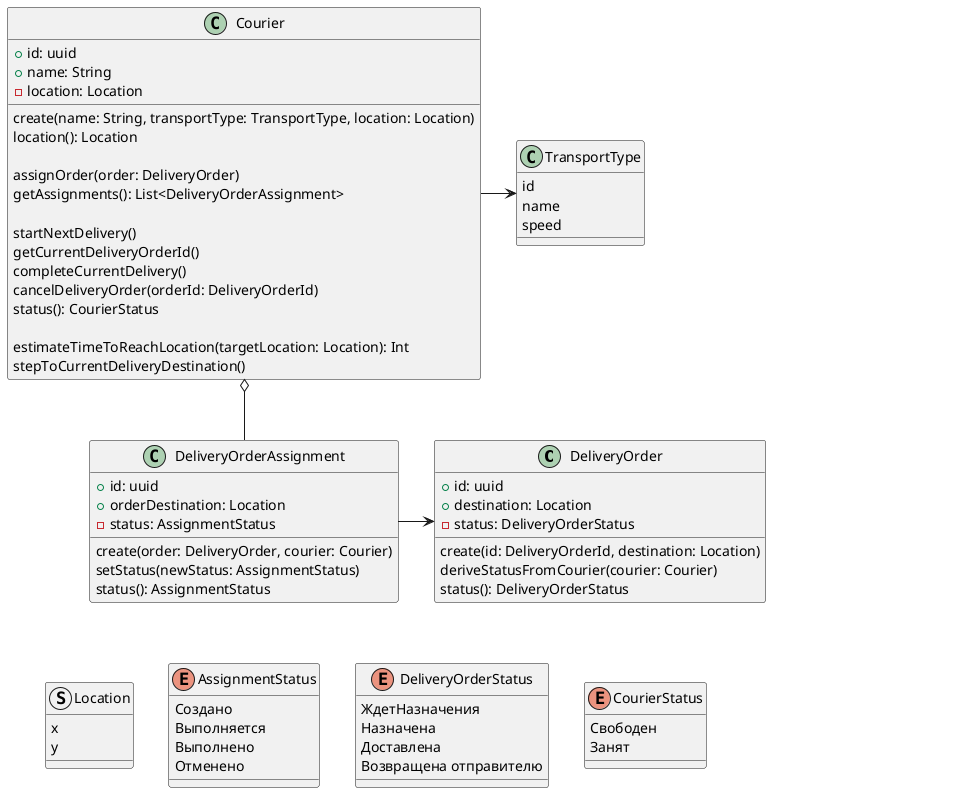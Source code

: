 @startuml
'https://plantuml.com/class-diagram

'!pragma layout smetana
'left to right direction

class DeliveryOrder{
    + id: uuid
    + destination: Location
    - status: DeliveryOrderStatus

    create(id: DeliveryOrderId, destination: Location)
    deriveStatusFromCourier(courier: Courier)
    status(): DeliveryOrderStatus
}

class Courier {
    + id: uuid
    + name: String
    - location: Location

    create(name: String, transportType: TransportType, location: Location)
    location(): Location

    assignOrder(order: DeliveryOrder)
    getAssignments(): List<DeliveryOrderAssignment>

    startNextDelivery()
    getCurrentDeliveryOrderId()
    completeCurrentDelivery()
    cancelDeliveryOrder(orderId: DeliveryOrderId)
    status(): CourierStatus

    estimateTimeToReachLocation(targetLocation: Location): Int
    stepToCurrentDeliveryDestination()
}

class TransportType{
    id
    name
    speed
}
class Address  {
    city
    street
    building
    flat
}
hide Address

struct Location{
    x
    y
}

class Customer {
    firstName
    lastName
}
hide Customer

class DeliveryOrderAssignment{
    + id: uuid
    + orderDestination: Location
    - status: AssignmentStatus
    create(order: DeliveryOrder, courier: Courier)
    setStatus(newStatus: AssignmentStatus)
    status(): AssignmentStatus
}

Courier -r-> TransportType
DeliveryOrderAssignment -u-o Courier
DeliveryOrderAssignment -r-> DeliveryOrder
DeliveryOrder -r-> Customer : receiver

enum DeliveryOrderStatus {
ЖдетНазначения
Назначена
Доставлена
Возвращена отправителю
}

enum CourierStatus {
Свободен
Занят
}

enum AssignmentStatus {
    Создано
    Выполняется
    Выполнено
    Отменено
}


 DeliveryOrderAssignment -d[hidden]-> AssignmentStatus
 AssignmentStatus -r[hidden]-> DeliveryOrderStatus
 DeliveryOrderStatus -[hidden]> CourierStatus
 AssignmentStatus -l[hidden]> Location

@enduml